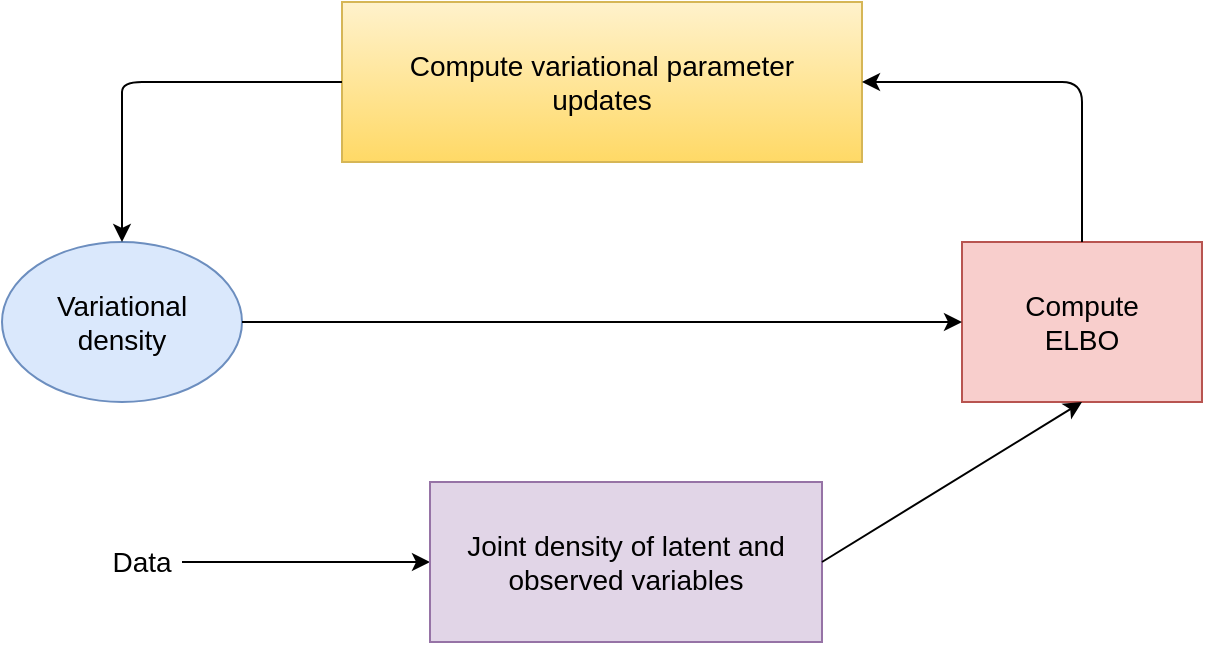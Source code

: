 <mxfile version="14.6.12" type="device"><diagram id="WY2_gKNGXnVmc6D1v3N1" name="Page-1"><mxGraphModel dx="946" dy="463" grid="1" gridSize="10" guides="1" tooltips="1" connect="1" arrows="1" fold="1" page="1" pageScale="1" pageWidth="827" pageHeight="1169" math="1" shadow="0"><root><mxCell id="0"/><mxCell id="1" parent="0"/><mxCell id="0V4UeEFMT0DTO8ueixyb-3" value="&lt;font style=&quot;font-size: 14px&quot;&gt;Compute variational parameter&lt;br&gt;updates&lt;/font&gt;" style="rounded=0;whiteSpace=wrap;html=1;fillColor=#fff2cc;strokeColor=#d6b656;gradientColor=#ffd966;" vertex="1" parent="1"><mxGeometry x="370" y="40" width="260" height="80" as="geometry"/></mxCell><mxCell id="0V4UeEFMT0DTO8ueixyb-4" value="&lt;font style=&quot;font-size: 14px&quot;&gt;Compute&lt;br&gt;ELBO&lt;br&gt;&lt;/font&gt;" style="rounded=0;whiteSpace=wrap;html=1;fillColor=#f8cecc;strokeColor=#b85450;" vertex="1" parent="1"><mxGeometry x="680" y="160" width="120" height="80" as="geometry"/></mxCell><mxCell id="0V4UeEFMT0DTO8ueixyb-5" value="&lt;font style=&quot;font-size: 14px&quot;&gt;Variational&lt;br&gt;density&lt;/font&gt;" style="ellipse;whiteSpace=wrap;html=1;fillColor=#dae8fc;strokeColor=#6c8ebf;" vertex="1" parent="1"><mxGeometry x="200" y="160" width="120" height="80" as="geometry"/></mxCell><mxCell id="0V4UeEFMT0DTO8ueixyb-6" value="" style="endArrow=classic;html=1;exitX=0.5;exitY=0;exitDx=0;exitDy=0;entryX=1;entryY=0.5;entryDx=0;entryDy=0;" edge="1" parent="1" source="0V4UeEFMT0DTO8ueixyb-4" target="0V4UeEFMT0DTO8ueixyb-3"><mxGeometry width="50" height="50" relative="1" as="geometry"><mxPoint x="390" y="250" as="sourcePoint"/><mxPoint x="440" y="200" as="targetPoint"/><Array as="points"><mxPoint x="740" y="80"/></Array></mxGeometry></mxCell><mxCell id="0V4UeEFMT0DTO8ueixyb-7" value="" style="endArrow=classic;html=1;exitX=1;exitY=0.5;exitDx=0;exitDy=0;entryX=0;entryY=0.5;entryDx=0;entryDy=0;" edge="1" parent="1" source="0V4UeEFMT0DTO8ueixyb-5" target="0V4UeEFMT0DTO8ueixyb-4"><mxGeometry width="50" height="50" relative="1" as="geometry"><mxPoint x="390" y="250" as="sourcePoint"/><mxPoint x="440" y="200" as="targetPoint"/></mxGeometry></mxCell><mxCell id="0V4UeEFMT0DTO8ueixyb-8" value="" style="endArrow=classic;html=1;exitX=0;exitY=0.5;exitDx=0;exitDy=0;entryX=0.5;entryY=0;entryDx=0;entryDy=0;" edge="1" parent="1" source="0V4UeEFMT0DTO8ueixyb-3" target="0V4UeEFMT0DTO8ueixyb-5"><mxGeometry width="50" height="50" relative="1" as="geometry"><mxPoint x="390" y="250" as="sourcePoint"/><mxPoint x="440" y="200" as="targetPoint"/><Array as="points"><mxPoint x="260" y="80"/><mxPoint x="260" y="90"/></Array></mxGeometry></mxCell><mxCell id="0V4UeEFMT0DTO8ueixyb-18" value="&lt;font style=&quot;font-size: 14px&quot;&gt;Data&lt;/font&gt;" style="text;html=1;strokeColor=none;fillColor=none;align=center;verticalAlign=middle;whiteSpace=wrap;rounded=0;" vertex="1" parent="1"><mxGeometry x="250" y="310" width="40" height="20" as="geometry"/></mxCell><mxCell id="0V4UeEFMT0DTO8ueixyb-19" value="" style="endArrow=classic;html=1;exitX=1;exitY=0.5;exitDx=0;exitDy=0;entryX=0;entryY=0.5;entryDx=0;entryDy=0;" edge="1" parent="1" source="0V4UeEFMT0DTO8ueixyb-18" target="0V4UeEFMT0DTO8ueixyb-23"><mxGeometry width="50" height="50" relative="1" as="geometry"><mxPoint x="440" y="310" as="sourcePoint"/><mxPoint x="376.04" y="358" as="targetPoint"/></mxGeometry></mxCell><mxCell id="0V4UeEFMT0DTO8ueixyb-23" value="&lt;span style=&quot;font-size: 14px&quot;&gt;Joint density of latent and&lt;/span&gt;&lt;br style=&quot;font-size: 14px&quot;&gt;&lt;span style=&quot;font-size: 14px&quot;&gt;observed variables&lt;/span&gt;" style="rounded=0;whiteSpace=wrap;html=1;fillColor=#e1d5e7;strokeColor=#9673a6;" vertex="1" parent="1"><mxGeometry x="414" y="280" width="196" height="80" as="geometry"/></mxCell><mxCell id="0V4UeEFMT0DTO8ueixyb-24" value="" style="endArrow=classic;html=1;exitX=1;exitY=0.5;exitDx=0;exitDy=0;entryX=0.5;entryY=1;entryDx=0;entryDy=0;" edge="1" parent="1" source="0V4UeEFMT0DTO8ueixyb-23" target="0V4UeEFMT0DTO8ueixyb-4"><mxGeometry width="50" height="50" relative="1" as="geometry"><mxPoint x="440" y="310" as="sourcePoint"/><mxPoint x="490" y="260" as="targetPoint"/></mxGeometry></mxCell></root></mxGraphModel></diagram></mxfile>